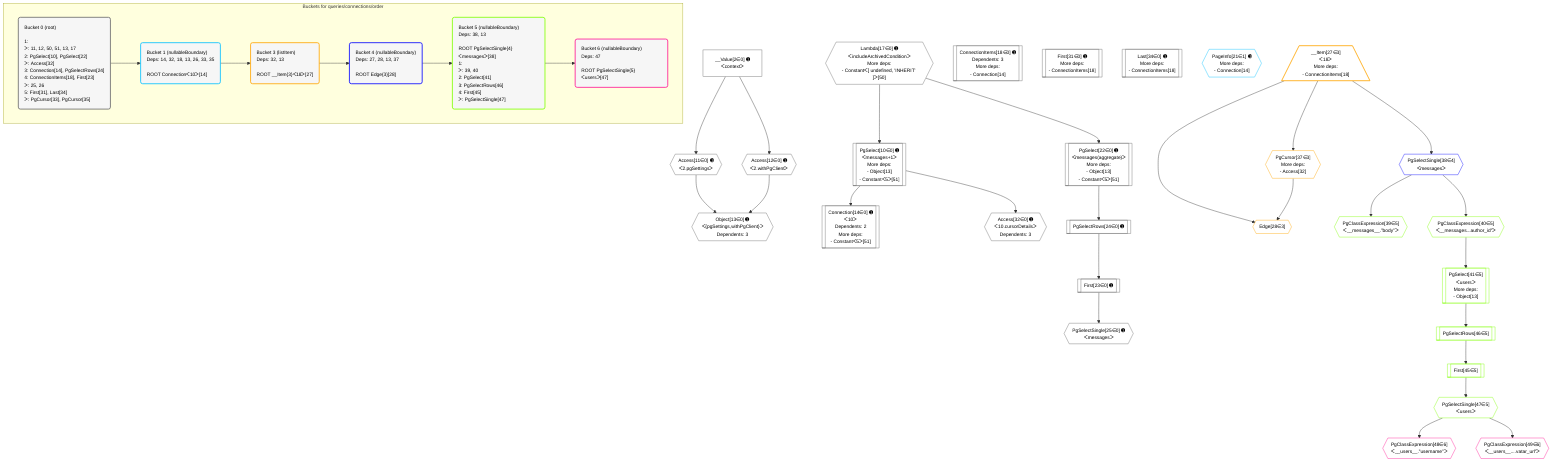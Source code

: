%%{init: {'themeVariables': { 'fontSize': '12px'}}}%%
graph TD
    classDef path fill:#eee,stroke:#000,color:#000
    classDef plan fill:#fff,stroke-width:1px,color:#000
    classDef itemplan fill:#fff,stroke-width:2px,color:#000
    classDef unbatchedplan fill:#dff,stroke-width:1px,color:#000
    classDef sideeffectplan fill:#fcc,stroke-width:2px,color:#000
    classDef bucket fill:#f6f6f6,color:#000,stroke-width:2px,text-align:left

    subgraph "Buckets for queries/connections/order"
    Bucket0("Bucket 0 (root)<br /><br />1: <br />ᐳ: 11, 12, 50, 51, 13, 17<br />2: PgSelect[10], PgSelect[22]<br />ᐳ: Access[32]<br />3: Connection[14], PgSelectRows[24]<br />4: ConnectionItems[18], First[23]<br />ᐳ: 25, 26<br />5: First[31], Last[34]<br />ᐳ: PgCursor[33], PgCursor[35]"):::bucket
    Bucket1("Bucket 1 (nullableBoundary)<br />Deps: 14, 32, 18, 13, 26, 33, 35<br /><br />ROOT Connectionᐸ10ᐳ[14]"):::bucket
    Bucket3("Bucket 3 (listItem)<br />Deps: 32, 13<br /><br />ROOT __Item{3}ᐸ18ᐳ[27]"):::bucket
    Bucket4("Bucket 4 (nullableBoundary)<br />Deps: 27, 28, 13, 37<br /><br />ROOT Edge{3}[28]"):::bucket
    Bucket5("Bucket 5 (nullableBoundary)<br />Deps: 38, 13<br /><br />ROOT PgSelectSingle{4}ᐸmessagesᐳ[38]<br />1: <br />ᐳ: 39, 40<br />2: PgSelect[41]<br />3: PgSelectRows[46]<br />4: First[45]<br />ᐳ: PgSelectSingle[47]"):::bucket
    Bucket6("Bucket 6 (nullableBoundary)<br />Deps: 47<br /><br />ROOT PgSelectSingle{5}ᐸusersᐳ[47]"):::bucket
    end
    Bucket0 --> Bucket1
    Bucket1 --> Bucket3
    Bucket3 --> Bucket4
    Bucket4 --> Bucket5
    Bucket5 --> Bucket6

    %% plan dependencies
    PgSelect10[["PgSelect[10∈0] ➊<br />ᐸmessages+1ᐳ<br />More deps:<br />- Object[13]<br />- Constantᐸ5ᐳ[51]"]]:::plan
    Lambda17{{"Lambda[17∈0] ➊<br />ᐸincludeArchivedConditionᐳ<br />More deps:<br />- Constantᐸ[ undefined, 'INHERIT' ]ᐳ[50]"}}:::plan
    Lambda17 --> PgSelect10
    PgSelect22[["PgSelect[22∈0] ➊<br />ᐸmessages(aggregate)ᐳ<br />More deps:<br />- Object[13]<br />- Constantᐸ5ᐳ[51]"]]:::plan
    Lambda17 --> PgSelect22
    Object13{{"Object[13∈0] ➊<br />ᐸ{pgSettings,withPgClient}ᐳ<br />Dependents: 3"}}:::plan
    Access11{{"Access[11∈0] ➊<br />ᐸ2.pgSettingsᐳ"}}:::plan
    Access12{{"Access[12∈0] ➊<br />ᐸ2.withPgClientᐳ"}}:::plan
    Access11 & Access12 --> Object13
    Connection14[["Connection[14∈0] ➊<br />ᐸ10ᐳ<br />Dependents: 2<br />More deps:<br />- Constantᐸ5ᐳ[51]"]]:::plan
    PgSelect10 --> Connection14
    __Value2["__Value[2∈0] ➊<br />ᐸcontextᐳ"]:::plan
    __Value2 --> Access11
    __Value2 --> Access12
    ConnectionItems18[["ConnectionItems[18∈0] ➊<br />Dependents: 3<br />More deps:<br />- Connection[14]"]]:::plan
    First23[["First[23∈0] ➊"]]:::plan
    PgSelectRows24[["PgSelectRows[24∈0] ➊"]]:::plan
    PgSelectRows24 --> First23
    PgSelect22 --> PgSelectRows24
    PgSelectSingle25{{"PgSelectSingle[25∈0] ➊<br />ᐸmessagesᐳ"}}:::plan
    First23 --> PgSelectSingle25
    First31[["First[31∈0] ➊<br />More deps:<br />- ConnectionItems[18]"]]:::plan
    Access32{{"Access[32∈0] ➊<br />ᐸ10.cursorDetailsᐳ<br />Dependents: 3"}}:::plan
    PgSelect10 --> Access32
    Last34[["Last[34∈0] ➊<br />More deps:<br />- ConnectionItems[18]"]]:::plan
    PageInfo21{{"PageInfo[21∈1] ➊<br />More deps:<br />- Connection[14]"}}:::plan
    Edge28{{"Edge[28∈3]"}}:::plan
    __Item27[/"__Item[27∈3]<br />ᐸ18ᐳ<br />More deps:<br />- ConnectionItems[18]"\]:::itemplan
    PgCursor37{{"PgCursor[37∈3]<br />More deps:<br />- Access[32]"}}:::plan
    __Item27 & PgCursor37 --> Edge28
    __Item27 --> PgCursor37
    PgSelectSingle38{{"PgSelectSingle[38∈4]<br />ᐸmessagesᐳ"}}:::plan
    __Item27 --> PgSelectSingle38
    PgSelect41[["PgSelect[41∈5]<br />ᐸusersᐳ<br />More deps:<br />- Object[13]"]]:::plan
    PgClassExpression40{{"PgClassExpression[40∈5]<br />ᐸ__messages...author_id”ᐳ"}}:::plan
    PgClassExpression40 --> PgSelect41
    PgClassExpression39{{"PgClassExpression[39∈5]<br />ᐸ__messages__.”body”ᐳ"}}:::plan
    PgSelectSingle38 --> PgClassExpression39
    PgSelectSingle38 --> PgClassExpression40
    First45[["First[45∈5]"]]:::plan
    PgSelectRows46[["PgSelectRows[46∈5]"]]:::plan
    PgSelectRows46 --> First45
    PgSelect41 --> PgSelectRows46
    PgSelectSingle47{{"PgSelectSingle[47∈5]<br />ᐸusersᐳ"}}:::plan
    First45 --> PgSelectSingle47
    PgClassExpression48{{"PgClassExpression[48∈6]<br />ᐸ__users__.”username”ᐳ"}}:::plan
    PgSelectSingle47 --> PgClassExpression48
    PgClassExpression49{{"PgClassExpression[49∈6]<br />ᐸ__users__....vatar_url”ᐳ"}}:::plan
    PgSelectSingle47 --> PgClassExpression49

    %% define steps
    classDef bucket0 stroke:#696969
    class Bucket0,__Value2,PgSelect10,Access11,Access12,Object13,Connection14,Lambda17,ConnectionItems18,PgSelect22,First23,PgSelectRows24,PgSelectSingle25,First31,Access32,Last34 bucket0
    classDef bucket1 stroke:#00bfff
    class Bucket1,PageInfo21 bucket1
    classDef bucket3 stroke:#ffa500
    class Bucket3,__Item27,Edge28,PgCursor37 bucket3
    classDef bucket4 stroke:#0000ff
    class Bucket4,PgSelectSingle38 bucket4
    classDef bucket5 stroke:#7fff00
    class Bucket5,PgClassExpression39,PgClassExpression40,PgSelect41,First45,PgSelectRows46,PgSelectSingle47 bucket5
    classDef bucket6 stroke:#ff1493
    class Bucket6,PgClassExpression48,PgClassExpression49 bucket6